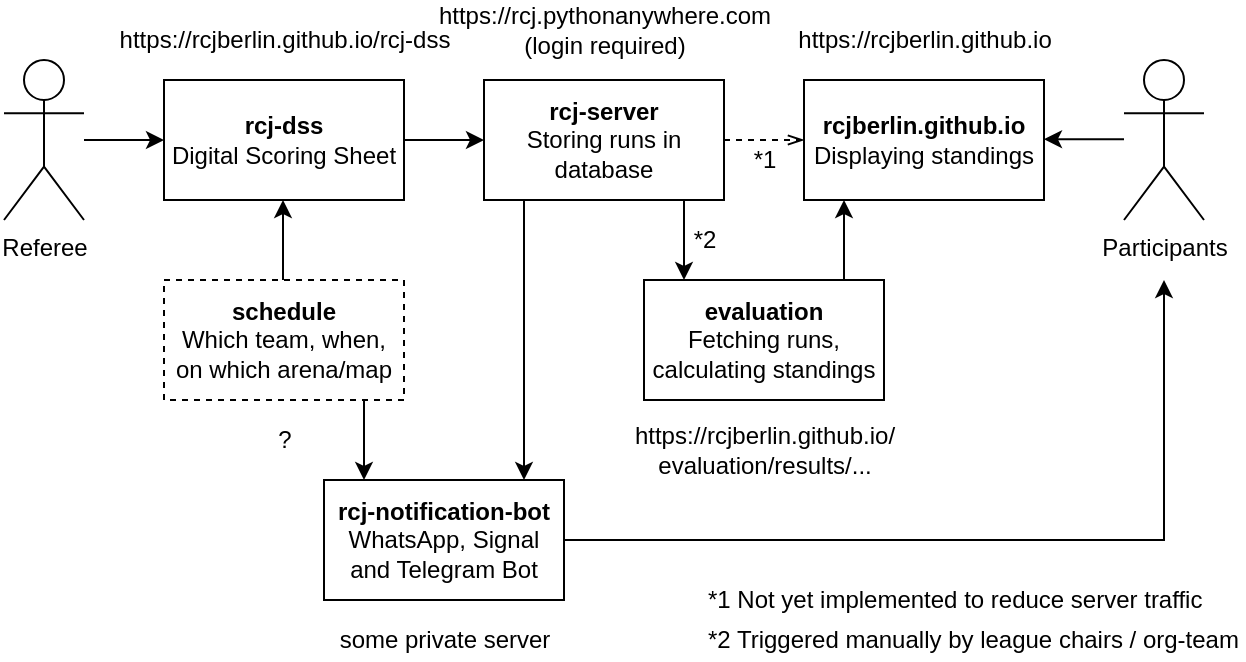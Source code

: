<mxfile version="13.7.7" type="device"><diagram id="VN5KpYFqFtBRQFTu0aOp" name="Page-1"><mxGraphModel dx="1038" dy="547" grid="1" gridSize="10" guides="1" tooltips="1" connect="1" arrows="1" fold="1" page="1" pageScale="1" pageWidth="850" pageHeight="1100" math="0" shadow="0"><root><mxCell id="0"/><mxCell id="1" parent="0"/><mxCell id="Mm0FE4l2zzhRZWlj46gT-1" value="&lt;div&gt;Referee&lt;/div&gt;" style="shape=umlActor;verticalLabelPosition=bottom;labelBackgroundColor=#ffffff;verticalAlign=top;html=1;outlineConnect=0;" vertex="1" parent="1"><mxGeometry x="220" y="280" width="40" height="80" as="geometry"/></mxCell><mxCell id="Mm0FE4l2zzhRZWlj46gT-2" style="edgeStyle=orthogonalEdgeStyle;rounded=0;orthogonalLoop=1;jettySize=auto;html=1;exitX=1;exitY=0.5;exitDx=0;exitDy=0;entryX=0;entryY=0.5;entryDx=0;entryDy=0;" edge="1" parent="1" source="Mm0FE4l2zzhRZWlj46gT-3" target="Mm0FE4l2zzhRZWlj46gT-5"><mxGeometry relative="1" as="geometry"/></mxCell><mxCell id="Mm0FE4l2zzhRZWlj46gT-3" value="&lt;div&gt;&lt;b&gt;rcj-dss&lt;/b&gt;&lt;/div&gt;&lt;div&gt;Digital Scoring Sheet&lt;/div&gt;" style="rounded=0;whiteSpace=wrap;html=1;" vertex="1" parent="1"><mxGeometry x="300" y="290" width="120" height="60" as="geometry"/></mxCell><mxCell id="Mm0FE4l2zzhRZWlj46gT-4" style="edgeStyle=orthogonalEdgeStyle;rounded=0;orthogonalLoop=1;jettySize=auto;html=1;exitX=1;exitY=0.5;exitDx=0;exitDy=0;entryX=0;entryY=0.5;entryDx=0;entryDy=0;startArrow=none;startFill=0;dashed=1;endArrow=openThin;endFill=0;" edge="1" parent="1" source="Mm0FE4l2zzhRZWlj46gT-5" target="Mm0FE4l2zzhRZWlj46gT-7"><mxGeometry relative="1" as="geometry"/></mxCell><mxCell id="Mm0FE4l2zzhRZWlj46gT-5" value="&lt;div&gt;&lt;b&gt;rcj-server&lt;/b&gt;&lt;/div&gt;&lt;div&gt;Storing runs in database&lt;br&gt;&lt;/div&gt;" style="rounded=0;whiteSpace=wrap;html=1;" vertex="1" parent="1"><mxGeometry x="460" y="290" width="120" height="60" as="geometry"/></mxCell><mxCell id="Mm0FE4l2zzhRZWlj46gT-6" value="&lt;div&gt;&lt;b&gt;evaluation&lt;/b&gt;&lt;/div&gt;&lt;div&gt;Fetching runs, calculating standings&lt;br&gt;&lt;/div&gt;" style="rounded=0;whiteSpace=wrap;html=1;" vertex="1" parent="1"><mxGeometry x="540" y="390" width="120" height="60" as="geometry"/></mxCell><mxCell id="Mm0FE4l2zzhRZWlj46gT-7" value="&lt;div&gt;&lt;b&gt;rcjberlin.github.io&lt;/b&gt;&lt;/div&gt;&lt;div&gt;Displaying standings&lt;br&gt;&lt;b&gt;&lt;/b&gt;&lt;/div&gt;" style="rounded=0;whiteSpace=wrap;html=1;" vertex="1" parent="1"><mxGeometry x="620" y="290" width="120" height="60" as="geometry"/></mxCell><mxCell id="Mm0FE4l2zzhRZWlj46gT-8" value="&lt;div&gt;Participants&lt;/div&gt;" style="shape=umlActor;verticalLabelPosition=bottom;labelBackgroundColor=#ffffff;verticalAlign=top;html=1;outlineConnect=0;" vertex="1" parent="1"><mxGeometry x="780" y="280" width="40" height="80" as="geometry"/></mxCell><mxCell id="Mm0FE4l2zzhRZWlj46gT-9" value="" style="endArrow=classic;html=1;entryX=0;entryY=0.5;entryDx=0;entryDy=0;" edge="1" parent="1" target="Mm0FE4l2zzhRZWlj46gT-3"><mxGeometry width="50" height="50" relative="1" as="geometry"><mxPoint x="260" y="320" as="sourcePoint"/><mxPoint x="280" y="460" as="targetPoint"/></mxGeometry></mxCell><mxCell id="Mm0FE4l2zzhRZWlj46gT-10" value="" style="endArrow=classic;html=1;" edge="1" parent="1"><mxGeometry width="50" height="50" relative="1" as="geometry"><mxPoint x="560" y="350" as="sourcePoint"/><mxPoint x="560" y="390" as="targetPoint"/></mxGeometry></mxCell><mxCell id="Mm0FE4l2zzhRZWlj46gT-11" value="" style="endArrow=classic;html=1;" edge="1" parent="1"><mxGeometry width="50" height="50" relative="1" as="geometry"><mxPoint x="640" y="390" as="sourcePoint"/><mxPoint x="640" y="350" as="targetPoint"/></mxGeometry></mxCell><mxCell id="Mm0FE4l2zzhRZWlj46gT-12" value="" style="endArrow=classic;html=1;" edge="1" parent="1"><mxGeometry width="50" height="50" relative="1" as="geometry"><mxPoint x="780" y="319.58" as="sourcePoint"/><mxPoint x="740" y="319.58" as="targetPoint"/></mxGeometry></mxCell><mxCell id="Mm0FE4l2zzhRZWlj46gT-13" value="https://rcjberlin.github.io/rcj-dss" style="text;html=1;align=center;verticalAlign=middle;resizable=0;points=[];autosize=1;" vertex="1" parent="1"><mxGeometry x="270" y="260" width="180" height="20" as="geometry"/></mxCell><mxCell id="Mm0FE4l2zzhRZWlj46gT-14" value="&lt;div&gt;https://rcj.pythonanywhere.com&lt;/div&gt;&lt;div&gt;(login required)&lt;br&gt;&lt;/div&gt;" style="text;html=1;align=center;verticalAlign=middle;resizable=0;points=[];autosize=1;" vertex="1" parent="1"><mxGeometry x="430" y="250" width="180" height="30" as="geometry"/></mxCell><mxCell id="Mm0FE4l2zzhRZWlj46gT-15" value="&lt;div&gt;https://rcjberlin.github.io&lt;/div&gt;" style="text;html=1;align=center;verticalAlign=middle;resizable=0;points=[];autosize=1;" vertex="1" parent="1"><mxGeometry x="610" y="260" width="140" height="20" as="geometry"/></mxCell><mxCell id="Mm0FE4l2zzhRZWlj46gT-16" value="*1" style="text;html=1;align=center;verticalAlign=middle;resizable=0;points=[];autosize=1;" vertex="1" parent="1"><mxGeometry x="585" y="320" width="30" height="20" as="geometry"/></mxCell><mxCell id="Mm0FE4l2zzhRZWlj46gT-17" value="*2" style="text;html=1;align=center;verticalAlign=middle;resizable=0;points=[];autosize=1;" vertex="1" parent="1"><mxGeometry x="555" y="360" width="30" height="20" as="geometry"/></mxCell><mxCell id="Mm0FE4l2zzhRZWlj46gT-18" value="&lt;div align=&quot;left&quot;&gt;*1 Not yet implemented to reduce server traffic&lt;br&gt;&lt;/div&gt;" style="text;html=1;align=left;verticalAlign=middle;resizable=0;points=[];autosize=1;" vertex="1" parent="1"><mxGeometry x="570" y="540" width="260" height="20" as="geometry"/></mxCell><mxCell id="Mm0FE4l2zzhRZWlj46gT-19" value="&lt;div align=&quot;left&quot;&gt;*2 Triggered manually by league chairs / org-team&lt;/div&gt;" style="text;html=1;align=left;verticalAlign=middle;resizable=0;points=[];autosize=1;" vertex="1" parent="1"><mxGeometry x="570" y="560" width="270" height="20" as="geometry"/></mxCell><mxCell id="Mm0FE4l2zzhRZWlj46gT-20" value="https://rcjberlin.github.io/&lt;br&gt;evaluation/results/..." style="text;html=1;align=center;verticalAlign=middle;resizable=0;points=[];autosize=1;" vertex="1" parent="1"><mxGeometry x="530" y="460" width="140" height="30" as="geometry"/></mxCell><mxCell id="Mm0FE4l2zzhRZWlj46gT-21" value="&lt;b&gt;rcj-notification-bot&lt;/b&gt;&lt;div&gt;WhatsApp, Signal and Telegram Bot&lt;br&gt;&lt;/div&gt;" style="rounded=0;whiteSpace=wrap;html=1;" vertex="1" parent="1"><mxGeometry x="380" y="490" width="120" height="60" as="geometry"/></mxCell><mxCell id="Mm0FE4l2zzhRZWlj46gT-22" value="" style="endArrow=classic;html=1;" edge="1" parent="1"><mxGeometry width="50" height="50" relative="1" as="geometry"><mxPoint x="480" y="350" as="sourcePoint"/><mxPoint x="480" y="490" as="targetPoint"/></mxGeometry></mxCell><mxCell id="Mm0FE4l2zzhRZWlj46gT-24" value="" style="endArrow=classic;html=1;rounded=0;" edge="1" parent="1"><mxGeometry width="50" height="50" relative="1" as="geometry"><mxPoint x="500" y="520" as="sourcePoint"/><mxPoint x="800" y="390" as="targetPoint"/><Array as="points"><mxPoint x="800" y="520"/></Array></mxGeometry></mxCell><mxCell id="Mm0FE4l2zzhRZWlj46gT-26" value="&lt;div&gt;&lt;b&gt;schedule&lt;/b&gt;&lt;/div&gt;&lt;div&gt;Which team, when, on which arena/map&lt;br&gt;&lt;/div&gt;" style="rounded=0;whiteSpace=wrap;html=1;dashed=1;" vertex="1" parent="1"><mxGeometry x="300" y="390" width="120" height="60" as="geometry"/></mxCell><mxCell id="Mm0FE4l2zzhRZWlj46gT-27" value="" style="endArrow=classic;html=1;" edge="1" parent="1"><mxGeometry width="50" height="50" relative="1" as="geometry"><mxPoint x="359.5" y="390" as="sourcePoint"/><mxPoint x="359.5" y="350" as="targetPoint"/></mxGeometry></mxCell><mxCell id="Mm0FE4l2zzhRZWlj46gT-28" value="" style="endArrow=classic;html=1;" edge="1" parent="1"><mxGeometry width="50" height="50" relative="1" as="geometry"><mxPoint x="400.0" y="450" as="sourcePoint"/><mxPoint x="400.0" y="490" as="targetPoint"/></mxGeometry></mxCell><mxCell id="Mm0FE4l2zzhRZWlj46gT-29" value="some private server" style="text;html=1;align=center;verticalAlign=middle;resizable=0;points=[];autosize=1;" vertex="1" parent="1"><mxGeometry x="380" y="560" width="120" height="20" as="geometry"/></mxCell><mxCell id="Mm0FE4l2zzhRZWlj46gT-30" value="?" style="text;html=1;align=center;verticalAlign=middle;resizable=0;points=[];autosize=1;" vertex="1" parent="1"><mxGeometry x="350" y="460" width="20" height="20" as="geometry"/></mxCell></root></mxGraphModel></diagram></mxfile>